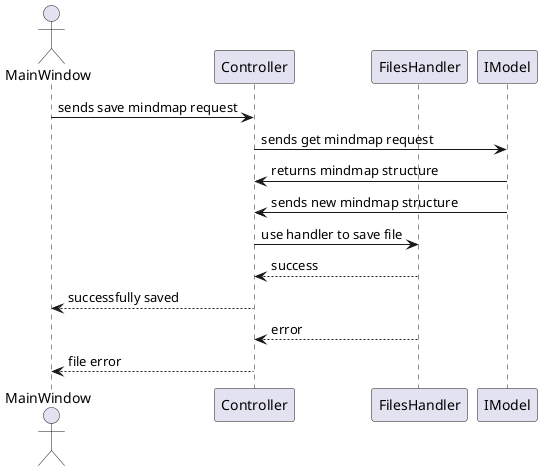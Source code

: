 ﻿@startuml
Actor MainWindow as main
Participant Controller as controller
Participant FilesHandler as files
Participant IModel as model

main -> controller : sends save mindmap request
controller -> model : sends get mindmap request
model -> controller : returns mindmap structure
model -> controller : sends new mindmap structure
controller -> files : use handler to save file
files --> controller : success
controller --> main : successfully saved
files --> controller : error
controller --> main : file error
@enduml